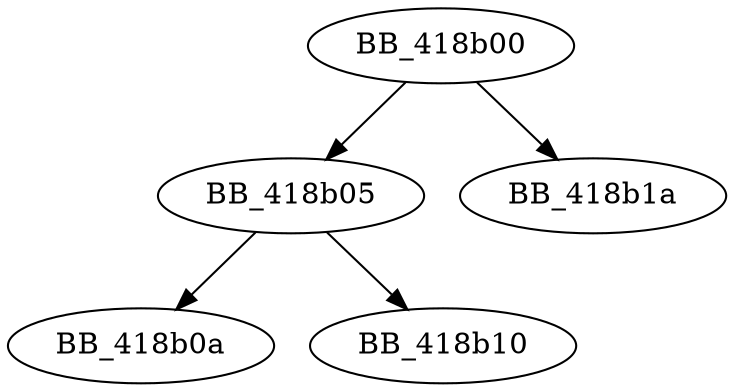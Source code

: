DiGraph __aullshr{
BB_418b00->BB_418b05
BB_418b00->BB_418b1a
BB_418b05->BB_418b0a
BB_418b05->BB_418b10
}

